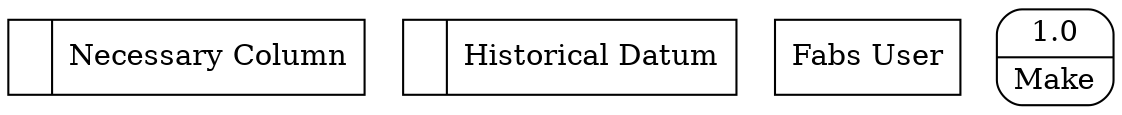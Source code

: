 digraph dfd2{ 
node[shape=record]
200 [label="<f0>  |<f1> Necessary Column " ];
201 [label="<f0>  |<f1> Historical Datum " ];
202 [label="Fabs User" shape=box];
203 [label="{<f0> 1.0|<f1> Make }" shape=Mrecord];
}